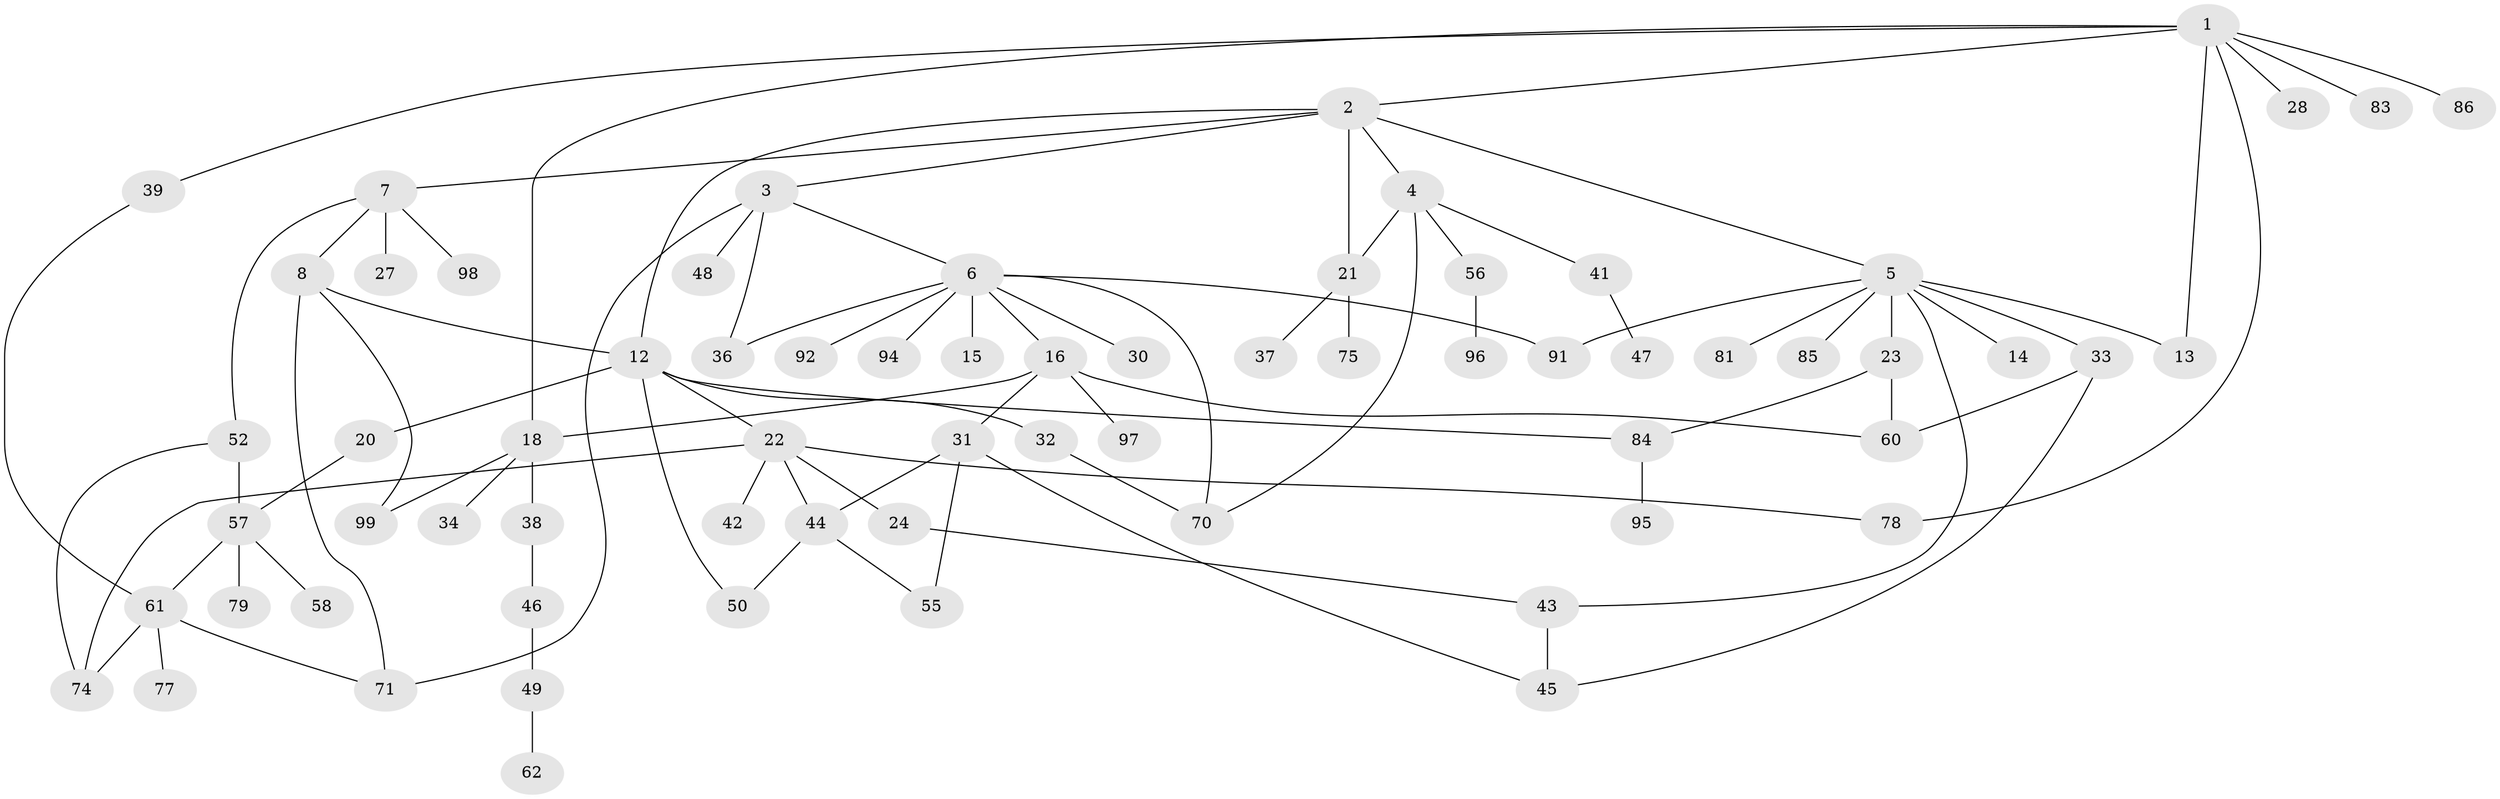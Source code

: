 // original degree distribution, {6: 0.01, 7: 0.03, 4: 0.11, 3: 0.19, 8: 0.01, 2: 0.33, 1: 0.28, 5: 0.04}
// Generated by graph-tools (version 1.1) at 2025/54/02/21/25 11:54:43]
// undirected, 68 vertices, 92 edges
graph export_dot {
graph [start="1"]
  node [color=gray90,style=filled];
  1 [super="+17"];
  2 [super="+100"];
  3 [super="+10"];
  4 [super="+19"];
  5 [super="+9"];
  6 [super="+25"];
  7 [super="+11"];
  8 [super="+29"];
  12 [super="+93"];
  13;
  14;
  15 [super="+66"];
  16 [super="+53"];
  18 [super="+88"];
  20;
  21 [super="+26"];
  22 [super="+63"];
  23;
  24 [super="+76"];
  27;
  28;
  30;
  31 [super="+35"];
  32;
  33 [super="+68"];
  34 [super="+65"];
  36 [super="+87"];
  37 [super="+40"];
  38;
  39;
  41;
  42 [super="+59"];
  43 [super="+69"];
  44 [super="+54"];
  45;
  46;
  47 [super="+73"];
  48 [super="+90"];
  49 [super="+51"];
  50;
  52 [super="+72"];
  55;
  56;
  57 [super="+64"];
  58;
  60 [super="+67"];
  61;
  62;
  70;
  71 [super="+80"];
  74 [super="+82"];
  75;
  77 [super="+89"];
  78;
  79;
  81;
  83;
  84;
  85;
  86;
  91;
  92;
  94;
  95;
  96;
  97;
  98;
  99;
  1 -- 2;
  1 -- 39;
  1 -- 83;
  1 -- 86;
  1 -- 13;
  1 -- 18;
  1 -- 28;
  1 -- 78;
  2 -- 3;
  2 -- 4;
  2 -- 5;
  2 -- 7;
  2 -- 21;
  2 -- 12;
  3 -- 6;
  3 -- 48;
  3 -- 36 [weight=2];
  3 -- 71;
  4 -- 56;
  4 -- 41;
  4 -- 70;
  4 -- 21;
  5 -- 14;
  5 -- 23;
  5 -- 43;
  5 -- 85;
  5 -- 91;
  5 -- 81;
  5 -- 13;
  5 -- 33;
  6 -- 15;
  6 -- 16;
  6 -- 30;
  6 -- 70;
  6 -- 92;
  6 -- 94;
  6 -- 91;
  6 -- 36;
  7 -- 8;
  7 -- 98;
  7 -- 27;
  7 -- 52;
  8 -- 12;
  8 -- 99;
  8 -- 71;
  12 -- 20;
  12 -- 22;
  12 -- 32;
  12 -- 50;
  12 -- 84;
  16 -- 31;
  16 -- 60;
  16 -- 97;
  16 -- 18;
  18 -- 34;
  18 -- 38;
  18 -- 99;
  20 -- 57;
  21 -- 37;
  21 -- 75;
  22 -- 24;
  22 -- 42;
  22 -- 78;
  22 -- 74;
  22 -- 44;
  23 -- 84;
  23 -- 60;
  24 -- 43;
  31 -- 44;
  31 -- 45;
  31 -- 55;
  32 -- 70;
  33 -- 45;
  33 -- 60;
  38 -- 46;
  39 -- 61;
  41 -- 47;
  43 -- 45;
  44 -- 55;
  44 -- 50;
  46 -- 49;
  49 -- 62;
  52 -- 57;
  52 -- 74;
  56 -- 96;
  57 -- 58;
  57 -- 61;
  57 -- 79;
  61 -- 77;
  61 -- 71;
  61 -- 74;
  84 -- 95;
}
